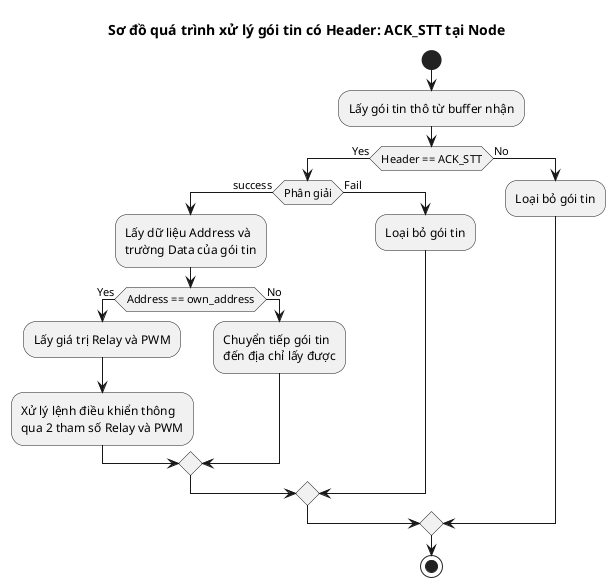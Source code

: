 @startuml node_process_ACK_STT
title Sơ đồ quá trình xử lý gói tin có Header: ACK_STT tại Node

start
    :Lấy gói tin thô từ buffer nhận;

    if (Header == ACK_STT) then (Yes)
        if (Phân giải) then (success) 
            :Lấy dữ liệu Address và 
            trường Data của gói tin;
            if (Address == own_address) then (Yes)
                :Lấy giá trị Relay và PWM;
                :Xử lý lệnh điều khiển thông 
                qua 2 tham số Relay và PWM;
            else (No)
                :Chuyển tiếp gói tin 
                đến địa chỉ lấy được;
            endif
        else (Fail)
            :Loại bỏ gói tin;
        endif
    else (No)
        :Loại bỏ gói tin;
    endif
stop
@enduml